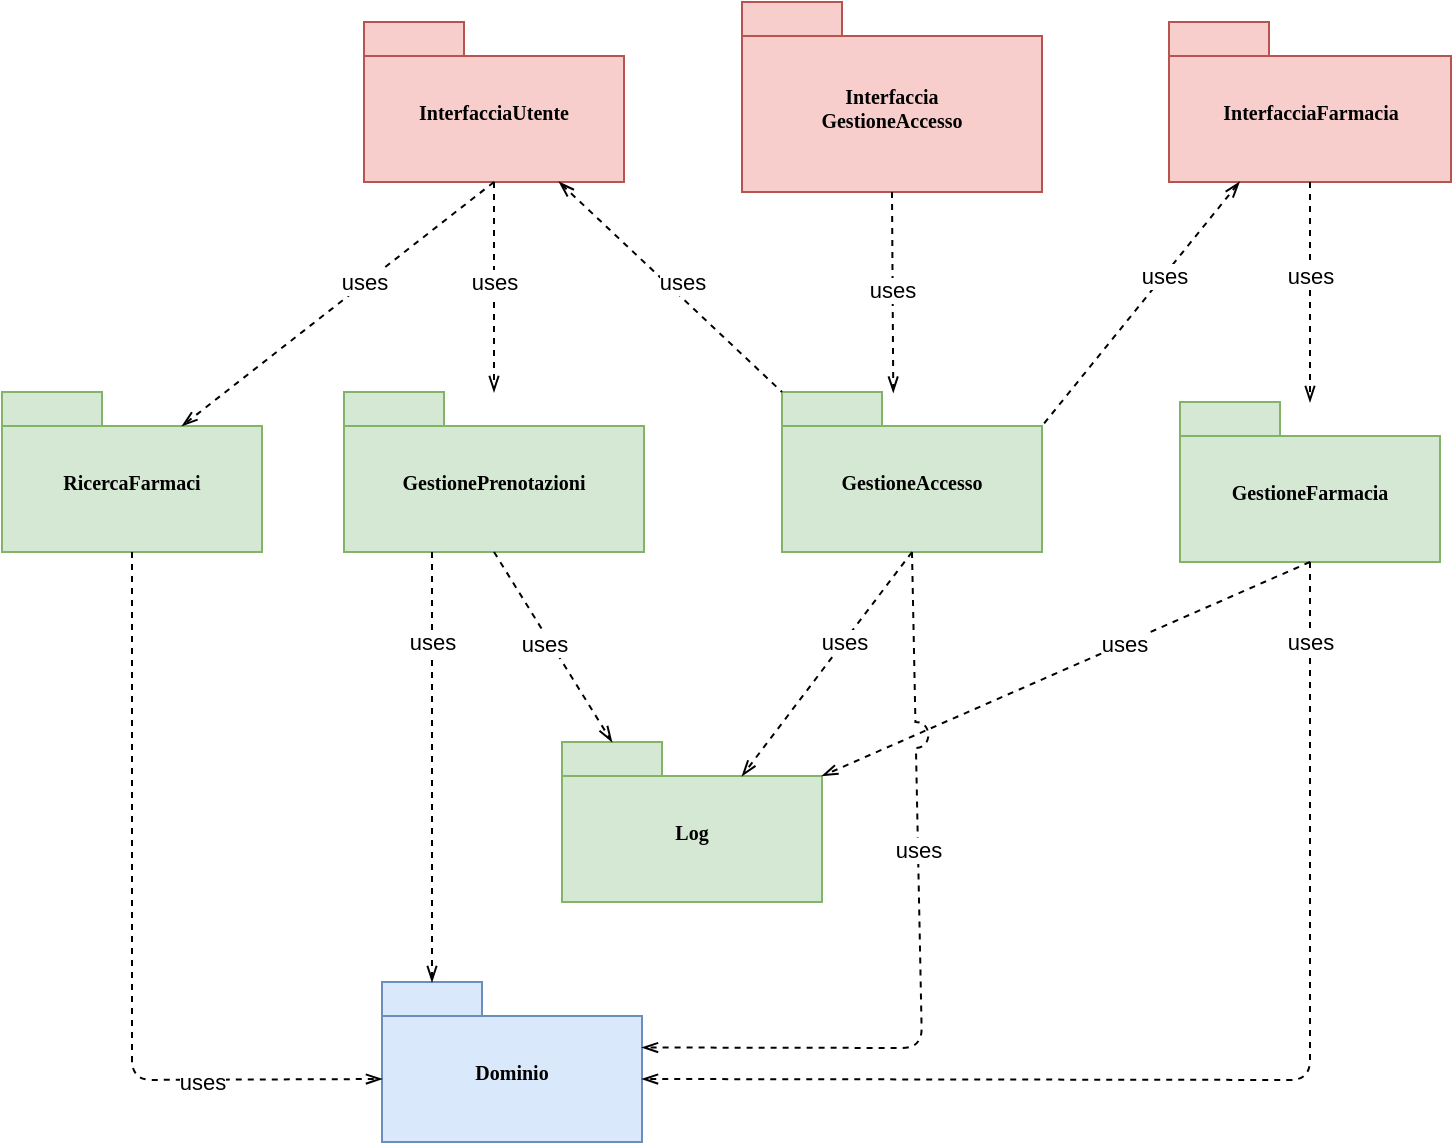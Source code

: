 <mxfile version="14.8.5" type="device" pages="4"><diagram name="Package" id="PRB5sb7qWt5Qbd8zbCuy"><mxGraphModel dx="1422" dy="789" grid="1" gridSize="10" guides="1" tooltips="1" connect="1" arrows="1" fold="1" page="1" pageScale="1" pageWidth="850" pageHeight="1100" math="0" shadow="0"><root><mxCell id="1KblQXc19CkWrwbJvyMt-0"/><mxCell id="1KblQXc19CkWrwbJvyMt-1" parent="1KblQXc19CkWrwbJvyMt-0"/><mxCell id="1KblQXc19CkWrwbJvyMt-2" value="Dominio" style="shape=folder;fontStyle=1;spacingTop=10;tabWidth=50;tabHeight=17;tabPosition=left;html=1;rounded=0;shadow=0;comic=0;labelBackgroundColor=none;strokeColor=#6c8ebf;strokeWidth=1;fillColor=#dae8fc;fontFamily=Verdana;fontSize=10;align=center;whiteSpace=wrap;" parent="1KblQXc19CkWrwbJvyMt-1" vertex="1"><mxGeometry x="340" y="730" width="130" height="80" as="geometry"/></mxCell><mxCell id="1KblQXc19CkWrwbJvyMt-3" value="GestionePrenotazioni" style="shape=folder;fontStyle=1;spacingTop=10;tabWidth=50;tabHeight=17;tabPosition=left;html=1;rounded=0;shadow=0;comic=0;labelBackgroundColor=none;strokeColor=#82b366;strokeWidth=1;fillColor=#d5e8d4;fontFamily=Verdana;fontSize=10;align=center;whiteSpace=wrap;" parent="1KblQXc19CkWrwbJvyMt-1" vertex="1"><mxGeometry x="321" y="435" width="150" height="80" as="geometry"/></mxCell><mxCell id="1KblQXc19CkWrwbJvyMt-4" value="GestioneAccesso" style="shape=folder;fontStyle=1;spacingTop=10;tabWidth=50;tabHeight=17;tabPosition=left;html=1;rounded=0;shadow=0;comic=0;labelBackgroundColor=none;strokeColor=#82b366;strokeWidth=1;fillColor=#d5e8d4;fontFamily=Verdana;fontSize=10;align=center;whiteSpace=wrap;" parent="1KblQXc19CkWrwbJvyMt-1" vertex="1"><mxGeometry x="540" y="435" width="130" height="80" as="geometry"/></mxCell><mxCell id="1KblQXc19CkWrwbJvyMt-5" value="InterfacciaFarmacia" style="shape=folder;fontStyle=1;spacingTop=10;tabWidth=50;tabHeight=17;tabPosition=left;html=1;rounded=0;shadow=0;comic=0;labelBackgroundColor=none;strokeColor=#b85450;strokeWidth=1;fillColor=#f8cecc;fontFamily=Verdana;fontSize=10;align=center;whiteSpace=wrap;" parent="1KblQXc19CkWrwbJvyMt-1" vertex="1"><mxGeometry x="733.5" y="250" width="141" height="80" as="geometry"/></mxCell><mxCell id="1KblQXc19CkWrwbJvyMt-6" value="InterfacciaUtente" style="shape=folder;fontStyle=1;spacingTop=10;tabWidth=50;tabHeight=17;tabPosition=left;html=1;rounded=0;shadow=0;comic=0;labelBackgroundColor=none;strokeColor=#b85450;strokeWidth=1;fillColor=#f8cecc;fontFamily=Verdana;fontSize=10;align=center;whiteSpace=wrap;" parent="1KblQXc19CkWrwbJvyMt-1" vertex="1"><mxGeometry x="331" y="250" width="130" height="80" as="geometry"/></mxCell><mxCell id="1KblQXc19CkWrwbJvyMt-7" value="Interfaccia&lt;br&gt;GestioneAccesso" style="shape=folder;fontStyle=1;spacingTop=10;tabWidth=50;tabHeight=17;tabPosition=left;html=1;rounded=0;shadow=0;comic=0;labelBackgroundColor=none;strokeColor=#b85450;strokeWidth=1;fillColor=#f8cecc;fontFamily=Verdana;fontSize=10;align=center;whiteSpace=wrap;" parent="1KblQXc19CkWrwbJvyMt-1" vertex="1"><mxGeometry x="520" y="240" width="150" height="95" as="geometry"/></mxCell><mxCell id="1KblQXc19CkWrwbJvyMt-8" value="Log" style="shape=folder;fontStyle=1;spacingTop=10;tabWidth=50;tabHeight=17;tabPosition=left;html=1;rounded=0;shadow=0;comic=0;labelBackgroundColor=none;strokeWidth=1;fontFamily=Verdana;fontSize=10;align=center;fillColor=#d5e8d4;strokeColor=#82b366;whiteSpace=wrap;" parent="1KblQXc19CkWrwbJvyMt-1" vertex="1"><mxGeometry x="430" y="610" width="130" height="80" as="geometry"/></mxCell><mxCell id="1KblQXc19CkWrwbJvyMt-9" value="GestioneFarmacia" style="shape=folder;fontStyle=1;spacingTop=10;tabWidth=50;tabHeight=17;tabPosition=left;html=1;rounded=0;shadow=0;comic=0;labelBackgroundColor=none;strokeWidth=1;fontFamily=Verdana;fontSize=10;align=center;fillColor=#d5e8d4;strokeColor=#82b366;whiteSpace=wrap;" parent="1KblQXc19CkWrwbJvyMt-1" vertex="1"><mxGeometry x="739" y="440" width="130" height="80" as="geometry"/></mxCell><mxCell id="1KblQXc19CkWrwbJvyMt-11" value="RicercaFarmaci" style="shape=folder;fontStyle=1;spacingTop=10;tabWidth=50;tabHeight=17;tabPosition=left;html=1;rounded=0;shadow=0;comic=0;labelBackgroundColor=none;strokeColor=#82b366;strokeWidth=1;fillColor=#d5e8d4;fontFamily=Verdana;fontSize=10;align=center;whiteSpace=wrap;" parent="1KblQXc19CkWrwbJvyMt-1" vertex="1"><mxGeometry x="150" y="435" width="130" height="80" as="geometry"/></mxCell><mxCell id="1KblQXc19CkWrwbJvyMt-12" value="" style="endArrow=openThin;html=1;exitX=0.5;exitY=1;exitDx=0;exitDy=0;exitPerimeter=0;dashed=1;endFill=0;entryX=0.428;entryY=0.004;entryDx=0;entryDy=0;entryPerimeter=0;" parent="1KblQXc19CkWrwbJvyMt-1" source="1KblQXc19CkWrwbJvyMt-7" target="1KblQXc19CkWrwbJvyMt-4" edge="1"><mxGeometry width="50" height="50" relative="1" as="geometry"><mxPoint x="839" y="525" as="sourcePoint"/><mxPoint x="889" y="475" as="targetPoint"/></mxGeometry></mxCell><mxCell id="1KblQXc19CkWrwbJvyMt-13" value="uses" style="edgeLabel;html=1;align=center;verticalAlign=middle;resizable=0;points=[];" parent="1KblQXc19CkWrwbJvyMt-12" vertex="1" connectable="0"><mxGeometry x="-0.235" relative="1" as="geometry"><mxPoint y="10" as="offset"/></mxGeometry></mxCell><mxCell id="1KblQXc19CkWrwbJvyMt-14" value="" style="endArrow=openThin;html=1;dashed=1;endFill=0;exitX=0.5;exitY=1;exitDx=0;exitDy=0;exitPerimeter=0;" parent="1KblQXc19CkWrwbJvyMt-1" source="1KblQXc19CkWrwbJvyMt-6" target="1KblQXc19CkWrwbJvyMt-3" edge="1"><mxGeometry width="50" height="50" relative="1" as="geometry"><mxPoint x="404" y="375" as="sourcePoint"/><mxPoint x="374" y="435" as="targetPoint"/></mxGeometry></mxCell><mxCell id="1KblQXc19CkWrwbJvyMt-15" value="uses" style="edgeLabel;html=1;align=center;verticalAlign=middle;resizable=0;points=[];" parent="1KblQXc19CkWrwbJvyMt-14" vertex="1" connectable="0"><mxGeometry x="-0.235" relative="1" as="geometry"><mxPoint y="10" as="offset"/></mxGeometry></mxCell><mxCell id="1KblQXc19CkWrwbJvyMt-18" value="" style="endArrow=openThin;html=1;dashed=1;endFill=0;exitX=0.5;exitY=1;exitDx=0;exitDy=0;exitPerimeter=0;entryX=0;entryY=0;entryDx=0;entryDy=48.5;entryPerimeter=0;" parent="1KblQXc19CkWrwbJvyMt-1" source="1KblQXc19CkWrwbJvyMt-11" target="1KblQXc19CkWrwbJvyMt-2" edge="1"><mxGeometry width="50" height="50" relative="1" as="geometry"><mxPoint x="486.5" y="467" as="sourcePoint"/><mxPoint x="110" y="780" as="targetPoint"/><Array as="points"><mxPoint x="215" y="779"/></Array></mxGeometry></mxCell><mxCell id="1KblQXc19CkWrwbJvyMt-19" value="uses" style="edgeLabel;html=1;align=center;verticalAlign=middle;resizable=0;points=[];" parent="1KblQXc19CkWrwbJvyMt-18" vertex="1" connectable="0"><mxGeometry x="-0.235" relative="1" as="geometry"><mxPoint x="35" y="116" as="offset"/></mxGeometry></mxCell><mxCell id="1KblQXc19CkWrwbJvyMt-20" value="" style="endArrow=openThin;html=1;dashed=1;endFill=0;exitX=0.5;exitY=1;exitDx=0;exitDy=0;exitPerimeter=0;entryX=0;entryY=0;entryDx=90;entryDy=17;entryPerimeter=0;" parent="1KblQXc19CkWrwbJvyMt-1" source="1KblQXc19CkWrwbJvyMt-6" target="1KblQXc19CkWrwbJvyMt-11" edge="1"><mxGeometry width="50" height="50" relative="1" as="geometry"><mxPoint x="450.5" y="375" as="sourcePoint"/><mxPoint x="449" y="450" as="targetPoint"/></mxGeometry></mxCell><mxCell id="1KblQXc19CkWrwbJvyMt-21" value="uses" style="edgeLabel;html=1;align=center;verticalAlign=middle;resizable=0;points=[];" parent="1KblQXc19CkWrwbJvyMt-20" vertex="1" connectable="0"><mxGeometry x="0.507" y="1" relative="1" as="geometry"><mxPoint x="52" y="-43" as="offset"/></mxGeometry></mxCell><mxCell id="1KblQXc19CkWrwbJvyMt-22" value="" style="endArrow=openThin;html=1;dashed=1;endFill=0;exitX=0.5;exitY=1;exitDx=0;exitDy=0;exitPerimeter=0;" parent="1KblQXc19CkWrwbJvyMt-1" source="1KblQXc19CkWrwbJvyMt-5" target="1KblQXc19CkWrwbJvyMt-9" edge="1"><mxGeometry width="50" height="50" relative="1" as="geometry"><mxPoint x="450.5" y="375" as="sourcePoint"/><mxPoint x="829" y="457" as="targetPoint"/></mxGeometry></mxCell><mxCell id="1KblQXc19CkWrwbJvyMt-23" value="uses" style="edgeLabel;html=1;align=center;verticalAlign=middle;resizable=0;points=[];" parent="1KblQXc19CkWrwbJvyMt-22" vertex="1" connectable="0"><mxGeometry x="-0.235" relative="1" as="geometry"><mxPoint y="5" as="offset"/></mxGeometry></mxCell><mxCell id="1KblQXc19CkWrwbJvyMt-24" value="" style="endArrow=openThin;html=1;dashed=1;endFill=0;entryX=0;entryY=0;entryDx=25;entryDy=0;entryPerimeter=0;exitX=0.5;exitY=1;exitDx=0;exitDy=0;exitPerimeter=0;" parent="1KblQXc19CkWrwbJvyMt-1" source="1KblQXc19CkWrwbJvyMt-3" target="1KblQXc19CkWrwbJvyMt-8" edge="1"><mxGeometry width="50" height="50" relative="1" as="geometry"><mxPoint x="419" y="520" as="sourcePoint"/><mxPoint x="613" y="452.5" as="targetPoint"/></mxGeometry></mxCell><mxCell id="1KblQXc19CkWrwbJvyMt-25" value="uses" style="edgeLabel;html=1;align=center;verticalAlign=middle;resizable=0;points=[];" parent="1KblQXc19CkWrwbJvyMt-24" vertex="1" connectable="0"><mxGeometry x="-0.235" relative="1" as="geometry"><mxPoint x="2" y="9" as="offset"/></mxGeometry></mxCell><mxCell id="1KblQXc19CkWrwbJvyMt-26" value="" style="endArrow=openThin;html=1;dashed=1;endFill=0;exitX=0.5;exitY=1;exitDx=0;exitDy=0;exitPerimeter=0;entryX=0;entryY=0;entryDx=90;entryDy=17;entryPerimeter=0;" parent="1KblQXc19CkWrwbJvyMt-1" source="1KblQXc19CkWrwbJvyMt-4" target="1KblQXc19CkWrwbJvyMt-8" edge="1"><mxGeometry width="50" height="50" relative="1" as="geometry"><mxPoint x="460.5" y="385" as="sourcePoint"/><mxPoint x="623" y="462.5" as="targetPoint"/></mxGeometry></mxCell><mxCell id="1KblQXc19CkWrwbJvyMt-27" value="uses" style="edgeLabel;html=1;align=center;verticalAlign=middle;resizable=0;points=[];" parent="1KblQXc19CkWrwbJvyMt-26" vertex="1" connectable="0"><mxGeometry x="-0.235" relative="1" as="geometry"><mxPoint x="-2" y="2" as="offset"/></mxGeometry></mxCell><mxCell id="1KblQXc19CkWrwbJvyMt-28" value="" style="endArrow=openThin;html=1;dashed=1;endFill=0;exitX=0.5;exitY=1;exitDx=0;exitDy=0;exitPerimeter=0;entryX=0;entryY=0;entryDx=130;entryDy=17;entryPerimeter=0;" parent="1KblQXc19CkWrwbJvyMt-1" source="1KblQXc19CkWrwbJvyMt-9" target="1KblQXc19CkWrwbJvyMt-8" edge="1"><mxGeometry width="50" height="50" relative="1" as="geometry"><mxPoint x="470.5" y="395" as="sourcePoint"/><mxPoint x="633" y="472.5" as="targetPoint"/></mxGeometry></mxCell><mxCell id="1KblQXc19CkWrwbJvyMt-29" value="uses" style="edgeLabel;html=1;align=center;verticalAlign=middle;resizable=0;points=[];" parent="1KblQXc19CkWrwbJvyMt-28" vertex="1" connectable="0"><mxGeometry x="-0.235" relative="1" as="geometry"><mxPoint as="offset"/></mxGeometry></mxCell><mxCell id="1KblQXc19CkWrwbJvyMt-30" value="" style="endArrow=openThin;html=1;dashed=1;endFill=0;exitX=0.5;exitY=1;exitDx=0;exitDy=0;exitPerimeter=0;entryX=0;entryY=0;entryDx=130;entryDy=48.5;entryPerimeter=0;" parent="1KblQXc19CkWrwbJvyMt-1" source="1KblQXc19CkWrwbJvyMt-9" target="1KblQXc19CkWrwbJvyMt-2" edge="1"><mxGeometry width="50" height="50" relative="1" as="geometry"><mxPoint x="585.5" y="620" as="sourcePoint"/><mxPoint x="748" y="697.5" as="targetPoint"/><Array as="points"><mxPoint x="804" y="779"/></Array></mxGeometry></mxCell><mxCell id="1KblQXc19CkWrwbJvyMt-31" value="uses" style="edgeLabel;html=1;align=center;verticalAlign=middle;resizable=0;points=[];" parent="1KblQXc19CkWrwbJvyMt-30" vertex="1" connectable="0"><mxGeometry x="-0.235" relative="1" as="geometry"><mxPoint y="-187" as="offset"/></mxGeometry></mxCell><mxCell id="1KblQXc19CkWrwbJvyMt-32" value="" style="endArrow=openThin;html=1;dashed=1;endFill=0;entryX=0;entryY=0;entryDx=25;entryDy=0;entryPerimeter=0;" parent="1KblQXc19CkWrwbJvyMt-1" target="1KblQXc19CkWrwbJvyMt-2" edge="1"><mxGeometry width="50" height="50" relative="1" as="geometry"><mxPoint x="365" y="515" as="sourcePoint"/><mxPoint x="653" y="492.5" as="targetPoint"/></mxGeometry></mxCell><mxCell id="1KblQXc19CkWrwbJvyMt-33" value="uses" style="edgeLabel;html=1;align=center;verticalAlign=middle;resizable=0;points=[];" parent="1KblQXc19CkWrwbJvyMt-32" vertex="1" connectable="0"><mxGeometry x="-0.235" relative="1" as="geometry"><mxPoint y="-37" as="offset"/></mxGeometry></mxCell><mxCell id="1KblQXc19CkWrwbJvyMt-34" value="" style="endArrow=openThin;html=1;dashed=1;endFill=0;exitX=0.5;exitY=1;exitDx=0;exitDy=0;exitPerimeter=0;entryX=0;entryY=0;entryDx=130;entryDy=32.75;entryPerimeter=0;jumpStyle=arc;jumpSize=13;" parent="1KblQXc19CkWrwbJvyMt-1" source="1KblQXc19CkWrwbJvyMt-4" target="1KblQXc19CkWrwbJvyMt-2" edge="1"><mxGeometry width="50" height="50" relative="1" as="geometry"><mxPoint x="294" y="520.0" as="sourcePoint"/><mxPoint x="549" y="600" as="targetPoint"/><Array as="points"><mxPoint x="610" y="763"/></Array></mxGeometry></mxCell><mxCell id="1KblQXc19CkWrwbJvyMt-35" value="uses" style="edgeLabel;html=1;align=center;verticalAlign=middle;resizable=0;points=[];" parent="1KblQXc19CkWrwbJvyMt-34" vertex="1" connectable="0"><mxGeometry x="-0.235" relative="1" as="geometry"><mxPoint as="offset"/></mxGeometry></mxCell><mxCell id="1KblQXc19CkWrwbJvyMt-36" value="" style="endArrow=none;html=1;exitX=0.25;exitY=1;exitDx=0;exitDy=0;exitPerimeter=0;dashed=1;endFill=0;entryX=0;entryY=0;entryDx=130;entryDy=17;entryPerimeter=0;jumpStyle=arc;jumpSize=13;startArrow=openThin;startFill=0;" parent="1KblQXc19CkWrwbJvyMt-1" source="1KblQXc19CkWrwbJvyMt-5" target="1KblQXc19CkWrwbJvyMt-4" edge="1"><mxGeometry width="50" height="50" relative="1" as="geometry"><mxPoint x="920" y="320.0" as="sourcePoint"/><mxPoint x="920.64" y="425.32" as="targetPoint"/></mxGeometry></mxCell><mxCell id="1KblQXc19CkWrwbJvyMt-37" value="uses" style="edgeLabel;html=1;align=center;verticalAlign=middle;resizable=0;points=[];" parent="1KblQXc19CkWrwbJvyMt-36" vertex="1" connectable="0"><mxGeometry x="-0.235" relative="1" as="geometry"><mxPoint as="offset"/></mxGeometry></mxCell><mxCell id="1KblQXc19CkWrwbJvyMt-38" value="" style="endArrow=none;html=1;exitX=0.75;exitY=1;exitDx=0;exitDy=0;exitPerimeter=0;dashed=1;endFill=0;entryX=0;entryY=0;entryDx=0;entryDy=0;entryPerimeter=0;startArrow=openThin;startFill=0;" parent="1KblQXc19CkWrwbJvyMt-1" source="1KblQXc19CkWrwbJvyMt-6" target="1KblQXc19CkWrwbJvyMt-4" edge="1"><mxGeometry width="50" height="50" relative="1" as="geometry"><mxPoint x="470" y="340.0" as="sourcePoint"/><mxPoint x="470.64" y="445.32" as="targetPoint"/></mxGeometry></mxCell><mxCell id="1KblQXc19CkWrwbJvyMt-39" value="uses" style="edgeLabel;html=1;align=center;verticalAlign=middle;resizable=0;points=[];" parent="1KblQXc19CkWrwbJvyMt-38" vertex="1" connectable="0"><mxGeometry x="-0.235" relative="1" as="geometry"><mxPoint x="19" y="10" as="offset"/></mxGeometry></mxCell></root></mxGraphModel></diagram><diagram name="Farmacia" id="YuLmD9GlmL22M0ZzseEK"><mxGraphModel dx="1422" dy="789" grid="1" gridSize="10" guides="1" tooltips="1" connect="1" arrows="1" fold="1" page="1" pageScale="1" pageWidth="850" pageHeight="1100" math="0" shadow="0"><root><mxCell id="IwGIBFAos2yeFZkKlafF-0"/><mxCell id="IwGIBFAos2yeFZkKlafF-1" parent="IwGIBFAos2yeFZkKlafF-0"/><mxCell id="IwGIBFAos2yeFZkKlafF-9" value="" style="rounded=0;whiteSpace=wrap;html=1;strokeColor=#66CC00;" parent="IwGIBFAos2yeFZkKlafF-1" vertex="1"><mxGeometry x="310" y="1050" width="670" height="250" as="geometry"/></mxCell><mxCell id="IwGIBFAos2yeFZkKlafF-10" value="GestioneFarmacia" style="rounded=0;whiteSpace=wrap;html=1;strokeColor=#00CC00;gradientColor=none;fillColor=#66CC00;" parent="IwGIBFAos2yeFZkKlafF-1" vertex="1"><mxGeometry x="310" y="1020" width="120" height="30" as="geometry"/></mxCell><mxCell id="IwGIBFAos2yeFZkKlafF-11" value="" style="rounded=0;whiteSpace=wrap;html=1;strokeColor=#66CC00;" parent="IwGIBFAos2yeFZkKlafF-1" vertex="1"><mxGeometry x="1060" y="1050" width="260" height="170" as="geometry"/></mxCell><mxCell id="IwGIBFAos2yeFZkKlafF-12" value="Log" style="rounded=0;whiteSpace=wrap;html=1;strokeColor=#00CC00;gradientColor=none;fillColor=#66CC00;" parent="IwGIBFAos2yeFZkKlafF-1" vertex="1"><mxGeometry x="1060" y="1020" width="60" height="30" as="geometry"/></mxCell><mxCell id="IwGIBFAos2yeFZkKlafF-13" value="LogController" style="swimlane;fontStyle=0;align=center;verticalAlign=top;childLayout=stackLayout;horizontal=1;startSize=26;horizontalStack=0;resizeParent=1;resizeLast=0;collapsible=1;marginBottom=0;rounded=0;shadow=0;strokeWidth=1;fontColor=#ffffff;swimlaneFillColor=#66CC00;strokeColor=#00E800;fillColor=#66CC00;" parent="IwGIBFAos2yeFZkKlafF-1" vertex="1"><mxGeometry x="1090" y="1082.5" width="200" height="105" as="geometry"><mxRectangle x="230" y="140" width="160" height="26" as="alternateBounds"/></mxGeometry></mxCell><mxCell id="IwGIBFAos2yeFZkKlafF-14" value="" style="line;html=1;strokeWidth=1;align=left;verticalAlign=middle;spacingTop=-1;spacingLeft=3;spacingRight=3;rotatable=0;labelPosition=right;points=[];portConstraint=eastwest;strokeColor=#FFFFFF;" parent="IwGIBFAos2yeFZkKlafF-13" vertex="1"><mxGeometry y="26" width="200" height="8" as="geometry"/></mxCell><mxCell id="IwGIBFAos2yeFZkKlafF-15" value="" style="line;html=1;strokeWidth=1;align=left;verticalAlign=middle;spacingTop=-1;spacingLeft=3;spacingRight=3;rotatable=0;labelPosition=right;points=[];portConstraint=eastwest;dashed=1;dashPattern=1 1;" parent="IwGIBFAos2yeFZkKlafF-13" vertex="1"><mxGeometry y="34" width="200" height="8" as="geometry"/></mxCell><mxCell id="IwGIBFAos2yeFZkKlafF-16" value="+scriviLog( String )" style="text;align=left;verticalAlign=top;spacingLeft=4;spacingRight=4;overflow=hidden;rotatable=0;points=[[0,0.5],[1,0.5]];portConstraint=eastwest;" parent="IwGIBFAos2yeFZkKlafF-13" vertex="1"><mxGeometry y="42" width="200" height="26" as="geometry"/></mxCell><mxCell id="IwGIBFAos2yeFZkKlafF-17" value="" style="endArrow=none;dashed=1;html=1;strokeWidth=1;startArrow=openThin;startFill=0;exitX=0;exitY=0.5;exitDx=0;exitDy=0;entryX=1;entryY=0.5;entryDx=0;entryDy=0;" parent="IwGIBFAos2yeFZkKlafF-1" source="IwGIBFAos2yeFZkKlafF-16" target="IwGIBFAos2yeFZkKlafF-26" edge="1"><mxGeometry width="50" height="50" relative="1" as="geometry"><mxPoint x="815" y="1274" as="sourcePoint"/><mxPoint x="735.0" y="1236" as="targetPoint"/></mxGeometry></mxCell><mxCell id="IwGIBFAos2yeFZkKlafF-18" value="uses" style="edgeLabel;html=1;align=center;verticalAlign=middle;resizable=0;points=[];" parent="IwGIBFAos2yeFZkKlafF-17" vertex="1" connectable="0"><mxGeometry x="-0.112" y="1" relative="1" as="geometry"><mxPoint y="-7" as="offset"/></mxGeometry></mxCell><mxCell id="IwGIBFAos2yeFZkKlafF-19" value="FarmaciController" style="swimlane;fontStyle=0;align=center;verticalAlign=top;childLayout=stackLayout;horizontal=1;startSize=26;horizontalStack=0;resizeParent=1;resizeLast=0;collapsible=1;marginBottom=0;rounded=0;shadow=0;strokeWidth=1;fontColor=#ffffff;swimlaneFillColor=#66CC00;strokeColor=#00E800;fillColor=#66CC00;" parent="IwGIBFAos2yeFZkKlafF-1" vertex="1"><mxGeometry x="555" y="1080" width="180" height="100" as="geometry"><mxRectangle x="230" y="140" width="160" height="26" as="alternateBounds"/></mxGeometry></mxCell><mxCell id="IwGIBFAos2yeFZkKlafF-20" value="" style="line;html=1;strokeWidth=1;align=left;verticalAlign=middle;spacingTop=-1;spacingLeft=3;spacingRight=3;rotatable=0;labelPosition=right;points=[];portConstraint=eastwest;strokeColor=#FFFFFF;" parent="IwGIBFAos2yeFZkKlafF-19" vertex="1"><mxGeometry y="26" width="180" height="8" as="geometry"/></mxCell><mxCell id="IwGIBFAos2yeFZkKlafF-21" value="" style="line;html=1;strokeWidth=1;align=left;verticalAlign=middle;spacingTop=-1;spacingLeft=3;spacingRight=3;rotatable=0;labelPosition=right;points=[];portConstraint=eastwest;dashed=1;dashPattern=1 1;" parent="IwGIBFAos2yeFZkKlafF-19" vertex="1"><mxGeometry y="34" width="180" height="8" as="geometry"/></mxCell><mxCell id="IwGIBFAos2yeFZkKlafF-22" value="+getElencoFarmaci( String )" style="text;align=left;verticalAlign=top;spacingLeft=4;spacingRight=4;overflow=hidden;rotatable=0;points=[[0,0.5],[1,0.5]];portConstraint=eastwest;" parent="IwGIBFAos2yeFZkKlafF-19" vertex="1"><mxGeometry y="42" width="180" height="28" as="geometry"/></mxCell><mxCell id="IwGIBFAos2yeFZkKlafF-23" value="UtentiController" style="swimlane;fontStyle=0;align=center;verticalAlign=top;childLayout=stackLayout;horizontal=1;startSize=26;horizontalStack=0;resizeParent=1;resizeLast=0;collapsible=1;marginBottom=0;rounded=0;shadow=0;strokeWidth=1;fontColor=#ffffff;swimlaneFillColor=#66CC00;strokeColor=#00E800;fillColor=#66CC00;" parent="IwGIBFAos2yeFZkKlafF-1" vertex="1"><mxGeometry x="760" y="1080" width="180" height="180" as="geometry"><mxRectangle x="230" y="140" width="160" height="26" as="alternateBounds"/></mxGeometry></mxCell><mxCell id="IwGIBFAos2yeFZkKlafF-24" value="" style="line;html=1;strokeWidth=1;align=left;verticalAlign=middle;spacingTop=-1;spacingLeft=3;spacingRight=3;rotatable=0;labelPosition=right;points=[];portConstraint=eastwest;strokeColor=#FFFFFF;" parent="IwGIBFAos2yeFZkKlafF-23" vertex="1"><mxGeometry y="26" width="180" height="8" as="geometry"/></mxCell><mxCell id="IwGIBFAos2yeFZkKlafF-25" value="" style="line;html=1;strokeWidth=1;align=left;verticalAlign=middle;spacingTop=-1;spacingLeft=3;spacingRight=3;rotatable=0;labelPosition=right;points=[];portConstraint=eastwest;dashed=1;dashPattern=1 1;" parent="IwGIBFAos2yeFZkKlafF-23" vertex="1"><mxGeometry y="34" width="180" height="8" as="geometry"/></mxCell><mxCell id="IwGIBFAos2yeFZkKlafF-26" value="+getElencoUtenti( )" style="text;align=left;verticalAlign=top;spacingLeft=4;spacingRight=4;overflow=hidden;rotatable=0;points=[[0,0.5],[1,0.5]];portConstraint=eastwest;" parent="IwGIBFAos2yeFZkKlafF-23" vertex="1"><mxGeometry y="42" width="180" height="28" as="geometry"/></mxCell><mxCell id="IwGIBFAos2yeFZkKlafF-27" value="+ricercaUtente( String )" style="text;align=left;verticalAlign=top;spacingLeft=4;spacingRight=4;overflow=hidden;rotatable=0;points=[[0,0.5],[1,0.5]];portConstraint=eastwest;" parent="IwGIBFAos2yeFZkKlafF-23" vertex="1"><mxGeometry y="70" width="180" height="28" as="geometry"/></mxCell><mxCell id="IwGIBFAos2yeFZkKlafF-28" value="+confermaUtente( String )" style="text;align=left;verticalAlign=top;spacingLeft=4;spacingRight=4;overflow=hidden;rotatable=0;points=[[0,0.5],[1,0.5]];portConstraint=eastwest;" parent="IwGIBFAos2yeFZkKlafF-23" vertex="1"><mxGeometry y="98" width="180" height="28" as="geometry"/></mxCell><mxCell id="IwGIBFAos2yeFZkKlafF-29" value="+bloccaUtente( String )" style="text;align=left;verticalAlign=top;spacingLeft=4;spacingRight=4;overflow=hidden;rotatable=0;points=[[0,0.5],[1,0.5]];portConstraint=eastwest;" parent="IwGIBFAos2yeFZkKlafF-23" vertex="1"><mxGeometry y="126" width="180" height="28" as="geometry"/></mxCell><mxCell id="IwGIBFAos2yeFZkKlafF-30" value="PrenotazioniController" style="swimlane;fontStyle=0;align=center;verticalAlign=top;childLayout=stackLayout;horizontal=1;startSize=26;horizontalStack=0;resizeParent=1;resizeLast=0;collapsible=1;marginBottom=0;rounded=0;shadow=0;strokeWidth=1;fontColor=#ffffff;swimlaneFillColor=#66CC00;strokeColor=#00E800;fillColor=#66CC00;" parent="IwGIBFAos2yeFZkKlafF-1" vertex="1"><mxGeometry x="340" y="1080" width="192.5" height="120" as="geometry"><mxRectangle x="230" y="140" width="160" height="26" as="alternateBounds"/></mxGeometry></mxCell><mxCell id="IwGIBFAos2yeFZkKlafF-31" value="" style="line;html=1;strokeWidth=1;align=left;verticalAlign=middle;spacingTop=-1;spacingLeft=3;spacingRight=3;rotatable=0;labelPosition=right;points=[];portConstraint=eastwest;strokeColor=#FFFFFF;" parent="IwGIBFAos2yeFZkKlafF-30" vertex="1"><mxGeometry y="26" width="192.5" height="8" as="geometry"/></mxCell><mxCell id="IwGIBFAos2yeFZkKlafF-32" value="" style="line;html=1;strokeWidth=1;align=left;verticalAlign=middle;spacingTop=-1;spacingLeft=3;spacingRight=3;rotatable=0;labelPosition=right;points=[];portConstraint=eastwest;dashed=1;dashPattern=1 1;" parent="IwGIBFAos2yeFZkKlafF-30" vertex="1"><mxGeometry y="34" width="192.5" height="8" as="geometry"/></mxCell><mxCell id="IwGIBFAos2yeFZkKlafF-33" value="+getElencoPrenotazioni( Date )" style="text;align=left;verticalAlign=top;spacingLeft=4;spacingRight=4;overflow=hidden;rotatable=0;points=[[0,0.5],[1,0.5]];portConstraint=eastwest;" parent="IwGIBFAos2yeFZkKlafF-30" vertex="1"><mxGeometry y="42" width="192.5" height="28" as="geometry"/></mxCell><mxCell id="fp0UbRsiyj6UaytI2cow-0" value="+confermaPrenotazione( String )" style="text;align=left;verticalAlign=top;spacingLeft=4;spacingRight=4;overflow=hidden;rotatable=0;points=[[0,0.5],[1,0.5]];portConstraint=eastwest;" parent="IwGIBFAos2yeFZkKlafF-30" vertex="1"><mxGeometry y="70" width="192.5" height="28" as="geometry"/></mxCell><mxCell id="IwGIBFAos2yeFZkKlafF-34" value="" style="rounded=0;whiteSpace=wrap;html=1;strokeColor=#FF8000;" parent="IwGIBFAos2yeFZkKlafF-1" vertex="1"><mxGeometry x="310" y="670" width="690" height="230" as="geometry"/></mxCell><mxCell id="IwGIBFAos2yeFZkKlafF-35" value="InterfacciaFarmacia" style="rounded=0;whiteSpace=wrap;html=1;gradientColor=none;strokeColor=#FF8000;fillColor=#FF9933;" parent="IwGIBFAos2yeFZkKlafF-1" vertex="1"><mxGeometry x="310" y="640" width="130" height="30" as="geometry"/></mxCell><mxCell id="IwGIBFAos2yeFZkKlafF-36" value="HomeGestione" style="swimlane;fontStyle=0;align=center;verticalAlign=top;childLayout=stackLayout;horizontal=1;startSize=26;horizontalStack=0;resizeParent=1;resizeLast=0;collapsible=1;marginBottom=0;rounded=0;shadow=0;strokeWidth=1;fontColor=#ffffff;swimlaneFillColor=#FF8000;strokeColor=#FF8000;fillColor=#FF8000;" parent="IwGIBFAos2yeFZkKlafF-1" vertex="1"><mxGeometry x="575" y="755" width="160" height="60" as="geometry"><mxRectangle x="230" y="140" width="160" height="26" as="alternateBounds"/></mxGeometry></mxCell><mxCell id="IwGIBFAos2yeFZkKlafF-37" value="" style="line;html=1;strokeWidth=1;align=left;verticalAlign=middle;spacingTop=-1;spacingLeft=3;spacingRight=3;rotatable=0;labelPosition=right;points=[];portConstraint=eastwest;strokeColor=#FFFFFF;" parent="IwGIBFAos2yeFZkKlafF-36" vertex="1"><mxGeometry y="26" width="160" height="8" as="geometry"/></mxCell><mxCell id="IwGIBFAos2yeFZkKlafF-38" value="" style="line;html=1;strokeWidth=1;align=left;verticalAlign=middle;spacingTop=-1;spacingLeft=3;spacingRight=3;rotatable=0;labelPosition=right;points=[];portConstraint=eastwest;dashed=1;dashPattern=1 1;" parent="IwGIBFAos2yeFZkKlafF-36" vertex="1"><mxGeometry y="34" width="160" height="8" as="geometry"/></mxCell><mxCell id="IwGIBFAos2yeFZkKlafF-39" value="ViewResocontoUtenti" style="swimlane;fontStyle=0;align=center;verticalAlign=top;childLayout=stackLayout;horizontal=1;startSize=26;horizontalStack=0;resizeParent=1;resizeLast=0;collapsible=1;marginBottom=0;rounded=0;shadow=0;strokeWidth=1;fontColor=#ffffff;swimlaneFillColor=#FF8000;strokeColor=#FF8000;fillColor=#FF8000;" parent="IwGIBFAos2yeFZkKlafF-1" vertex="1"><mxGeometry x="790" y="805" width="160" height="60" as="geometry"><mxRectangle x="230" y="140" width="160" height="26" as="alternateBounds"/></mxGeometry></mxCell><mxCell id="IwGIBFAos2yeFZkKlafF-40" value="" style="line;html=1;strokeWidth=1;align=left;verticalAlign=middle;spacingTop=-1;spacingLeft=3;spacingRight=3;rotatable=0;labelPosition=right;points=[];portConstraint=eastwest;strokeColor=#FFFFFF;" parent="IwGIBFAos2yeFZkKlafF-39" vertex="1"><mxGeometry y="26" width="160" height="8" as="geometry"/></mxCell><mxCell id="IwGIBFAos2yeFZkKlafF-41" value="" style="line;html=1;strokeWidth=1;align=left;verticalAlign=middle;spacingTop=-1;spacingLeft=3;spacingRight=3;rotatable=0;labelPosition=right;points=[];portConstraint=eastwest;dashed=1;dashPattern=1 1;" parent="IwGIBFAos2yeFZkKlafF-39" vertex="1"><mxGeometry y="34" width="160" height="8" as="geometry"/></mxCell><mxCell id="IwGIBFAos2yeFZkKlafF-42" value="ViewPrenotazioni" style="swimlane;fontStyle=0;align=center;verticalAlign=top;childLayout=stackLayout;horizontal=1;startSize=26;horizontalStack=0;resizeParent=1;resizeLast=0;collapsible=1;marginBottom=0;rounded=0;shadow=0;strokeWidth=1;fontColor=#ffffff;swimlaneFillColor=#FF8000;strokeColor=#FF8000;fillColor=#FF8000;" parent="IwGIBFAos2yeFZkKlafF-1" vertex="1"><mxGeometry x="347.5" y="700" width="160" height="60" as="geometry"><mxRectangle x="230" y="140" width="160" height="26" as="alternateBounds"/></mxGeometry></mxCell><mxCell id="IwGIBFAos2yeFZkKlafF-43" value="" style="line;html=1;strokeWidth=1;align=left;verticalAlign=middle;spacingTop=-1;spacingLeft=3;spacingRight=3;rotatable=0;labelPosition=right;points=[];portConstraint=eastwest;strokeColor=#FFFFFF;" parent="IwGIBFAos2yeFZkKlafF-42" vertex="1"><mxGeometry y="26" width="160" height="8" as="geometry"/></mxCell><mxCell id="IwGIBFAos2yeFZkKlafF-44" value="" style="line;html=1;strokeWidth=1;align=left;verticalAlign=middle;spacingTop=-1;spacingLeft=3;spacingRight=3;rotatable=0;labelPosition=right;points=[];portConstraint=eastwest;dashed=1;dashPattern=1 1;" parent="IwGIBFAos2yeFZkKlafF-42" vertex="1"><mxGeometry y="34" width="160" height="8" as="geometry"/></mxCell><mxCell id="IwGIBFAos2yeFZkKlafF-45" value="ViewVerificaIdentità" style="swimlane;fontStyle=0;align=center;verticalAlign=top;childLayout=stackLayout;horizontal=1;startSize=26;horizontalStack=0;resizeParent=1;resizeLast=0;collapsible=1;marginBottom=0;rounded=0;shadow=0;strokeWidth=1;fontColor=#ffffff;swimlaneFillColor=#FF8000;strokeColor=#FF8000;fillColor=#FF8000;" parent="IwGIBFAos2yeFZkKlafF-1" vertex="1"><mxGeometry x="790" y="700" width="160" height="60" as="geometry"><mxRectangle x="230" y="140" width="160" height="26" as="alternateBounds"/></mxGeometry></mxCell><mxCell id="IwGIBFAos2yeFZkKlafF-46" value="" style="line;html=1;strokeWidth=1;align=left;verticalAlign=middle;spacingTop=-1;spacingLeft=3;spacingRight=3;rotatable=0;labelPosition=right;points=[];portConstraint=eastwest;strokeColor=#FFFFFF;" parent="IwGIBFAos2yeFZkKlafF-45" vertex="1"><mxGeometry y="26" width="160" height="8" as="geometry"/></mxCell><mxCell id="IwGIBFAos2yeFZkKlafF-47" value="" style="line;html=1;strokeWidth=1;align=left;verticalAlign=middle;spacingTop=-1;spacingLeft=3;spacingRight=3;rotatable=0;labelPosition=right;points=[];portConstraint=eastwest;dashed=1;dashPattern=1 1;" parent="IwGIBFAos2yeFZkKlafF-45" vertex="1"><mxGeometry y="34" width="160" height="8" as="geometry"/></mxCell><mxCell id="IwGIBFAos2yeFZkKlafF-48" value="ViewFarmaci" style="swimlane;fontStyle=0;align=center;verticalAlign=top;childLayout=stackLayout;horizontal=1;startSize=26;horizontalStack=0;resizeParent=1;resizeLast=0;collapsible=1;marginBottom=0;rounded=0;shadow=0;strokeWidth=1;fontColor=#ffffff;swimlaneFillColor=#FF8000;strokeColor=#FF8000;fillColor=#FF8000;" parent="IwGIBFAos2yeFZkKlafF-1" vertex="1"><mxGeometry x="347.5" y="805" width="160" height="60" as="geometry"><mxRectangle x="230" y="140" width="160" height="26" as="alternateBounds"/></mxGeometry></mxCell><mxCell id="IwGIBFAos2yeFZkKlafF-49" value="" style="line;html=1;strokeWidth=1;align=left;verticalAlign=middle;spacingTop=-1;spacingLeft=3;spacingRight=3;rotatable=0;labelPosition=right;points=[];portConstraint=eastwest;strokeColor=#FFFFFF;" parent="IwGIBFAos2yeFZkKlafF-48" vertex="1"><mxGeometry y="26" width="160" height="8" as="geometry"/></mxCell><mxCell id="IwGIBFAos2yeFZkKlafF-50" value="" style="line;html=1;strokeWidth=1;align=left;verticalAlign=middle;spacingTop=-1;spacingLeft=3;spacingRight=3;rotatable=0;labelPosition=right;points=[];portConstraint=eastwest;dashed=1;dashPattern=1 1;" parent="IwGIBFAos2yeFZkKlafF-48" vertex="1"><mxGeometry y="34" width="160" height="8" as="geometry"/></mxCell><mxCell id="IwGIBFAos2yeFZkKlafF-51" value="" style="endArrow=classic;html=1;exitX=0;exitY=0.5;exitDx=0;exitDy=0;entryX=1;entryY=0.5;entryDx=0;entryDy=0;" parent="IwGIBFAos2yeFZkKlafF-1" source="IwGIBFAos2yeFZkKlafF-36" target="IwGIBFAos2yeFZkKlafF-42" edge="1"><mxGeometry width="50" height="50" relative="1" as="geometry"><mxPoint x="810" y="860" as="sourcePoint"/><mxPoint x="860" y="810" as="targetPoint"/><Array as="points"><mxPoint x="550" y="785"/><mxPoint x="550" y="730"/></Array></mxGeometry></mxCell><mxCell id="IwGIBFAos2yeFZkKlafF-52" value="" style="endArrow=classic;html=1;exitX=0;exitY=0.5;exitDx=0;exitDy=0;entryX=1;entryY=0.5;entryDx=0;entryDy=0;" parent="IwGIBFAos2yeFZkKlafF-1" source="IwGIBFAos2yeFZkKlafF-36" target="IwGIBFAos2yeFZkKlafF-48" edge="1"><mxGeometry width="50" height="50" relative="1" as="geometry"><mxPoint x="585" y="795" as="sourcePoint"/><mxPoint x="517.5" y="740" as="targetPoint"/><Array as="points"><mxPoint x="550" y="785"/><mxPoint x="550" y="835"/></Array></mxGeometry></mxCell><mxCell id="IwGIBFAos2yeFZkKlafF-53" value="" style="endArrow=classic;html=1;exitX=1;exitY=0.5;exitDx=0;exitDy=0;entryX=0;entryY=0.5;entryDx=0;entryDy=0;" parent="IwGIBFAos2yeFZkKlafF-1" source="IwGIBFAos2yeFZkKlafF-36" target="IwGIBFAos2yeFZkKlafF-45" edge="1"><mxGeometry width="50" height="50" relative="1" as="geometry"><mxPoint x="585" y="795" as="sourcePoint"/><mxPoint x="517.5" y="740" as="targetPoint"/><Array as="points"><mxPoint x="750" y="785"/><mxPoint x="750" y="730"/></Array></mxGeometry></mxCell><mxCell id="IwGIBFAos2yeFZkKlafF-54" value="" style="endArrow=classic;html=1;exitX=1;exitY=0.5;exitDx=0;exitDy=0;entryX=0;entryY=0.5;entryDx=0;entryDy=0;" parent="IwGIBFAos2yeFZkKlafF-1" source="IwGIBFAos2yeFZkKlafF-36" target="IwGIBFAos2yeFZkKlafF-39" edge="1"><mxGeometry width="50" height="50" relative="1" as="geometry"><mxPoint x="745" y="795" as="sourcePoint"/><mxPoint x="800" y="740" as="targetPoint"/><Array as="points"><mxPoint x="750" y="785"/><mxPoint x="750" y="835"/></Array></mxGeometry></mxCell><mxCell id="IwGIBFAos2yeFZkKlafF-55" value="" style="endArrow=openThin;html=1;entryX=0.5;entryY=0;entryDx=0;entryDy=0;exitX=0.5;exitY=1;exitDx=0;exitDy=0;dashed=1;endFill=0;" parent="IwGIBFAos2yeFZkKlafF-1" source="IwGIBFAos2yeFZkKlafF-48" target="IwGIBFAos2yeFZkKlafF-19" edge="1"><mxGeometry width="50" height="50" relative="1" as="geometry"><mxPoint x="500" y="980" as="sourcePoint"/><mxPoint x="550" y="930" as="targetPoint"/><Array as="points"><mxPoint x="428" y="940"/><mxPoint x="645" y="940"/></Array></mxGeometry></mxCell><mxCell id="IwGIBFAos2yeFZkKlafF-56" value="uses" style="edgeLabel;html=1;align=center;verticalAlign=middle;resizable=0;points=[];" parent="IwGIBFAos2yeFZkKlafF-55" vertex="1" connectable="0"><mxGeometry x="0.246" y="-2" relative="1" as="geometry"><mxPoint x="-89" as="offset"/></mxGeometry></mxCell><mxCell id="IwGIBFAos2yeFZkKlafF-57" value="" style="endArrow=openThin;html=1;dashed=1;exitX=0;exitY=0.5;exitDx=0;exitDy=0;endFill=0;" parent="IwGIBFAos2yeFZkKlafF-1" source="IwGIBFAos2yeFZkKlafF-42" edge="1"><mxGeometry width="50" height="50" relative="1" as="geometry"><mxPoint x="500" y="900" as="sourcePoint"/><mxPoint x="340" y="1136" as="targetPoint"/><Array as="points"><mxPoint x="280" y="730"/><mxPoint x="280" y="1136"/></Array></mxGeometry></mxCell><mxCell id="IwGIBFAos2yeFZkKlafF-58" value="uses" style="edgeLabel;html=1;align=center;verticalAlign=middle;resizable=0;points=[];" parent="IwGIBFAos2yeFZkKlafF-57" vertex="1" connectable="0"><mxGeometry x="0.175" relative="1" as="geometry"><mxPoint as="offset"/></mxGeometry></mxCell><mxCell id="IwGIBFAos2yeFZkKlafF-59" value="" style="endArrow=openThin;html=1;dashed=1;exitX=0.5;exitY=1;exitDx=0;exitDy=0;entryX=0.611;entryY=0;entryDx=0;entryDy=0;entryPerimeter=0;endFill=0;" parent="IwGIBFAos2yeFZkKlafF-1" source="IwGIBFAos2yeFZkKlafF-39" target="IwGIBFAos2yeFZkKlafF-23" edge="1"><mxGeometry width="50" height="50" relative="1" as="geometry"><mxPoint x="910" y="990" as="sourcePoint"/><mxPoint x="960" y="940" as="targetPoint"/></mxGeometry></mxCell><mxCell id="IwGIBFAos2yeFZkKlafF-60" value="uses" style="edgeLabel;html=1;align=center;verticalAlign=middle;resizable=0;points=[];" parent="IwGIBFAos2yeFZkKlafF-59" vertex="1" connectable="0"><mxGeometry x="-0.132" y="2" relative="1" as="geometry"><mxPoint as="offset"/></mxGeometry></mxCell><mxCell id="IwGIBFAos2yeFZkKlafF-61" value="" style="endArrow=openThin;html=1;dashed=1;entryX=0.75;entryY=0;entryDx=0;entryDy=0;exitX=1;exitY=0.5;exitDx=0;exitDy=0;endFill=0;" parent="IwGIBFAos2yeFZkKlafF-1" source="IwGIBFAos2yeFZkKlafF-45" target="IwGIBFAos2yeFZkKlafF-23" edge="1"><mxGeometry width="50" height="50" relative="1" as="geometry"><mxPoint x="1020" y="740" as="sourcePoint"/><mxPoint x="879.98" y="1090" as="targetPoint"/><Array as="points"><mxPoint x="1040" y="730"/><mxPoint x="1040" y="980"/><mxPoint x="895" y="980"/></Array></mxGeometry></mxCell><mxCell id="IwGIBFAos2yeFZkKlafF-62" value="uses" style="edgeLabel;html=1;align=center;verticalAlign=middle;resizable=0;points=[];" parent="IwGIBFAos2yeFZkKlafF-61" vertex="1" connectable="0"><mxGeometry x="-0.132" y="2" relative="1" as="geometry"><mxPoint as="offset"/></mxGeometry></mxCell><mxCell id="8k4C4EL8XA8m4vLGua0Y-2" value="" style="endArrow=openThin;html=1;dashed=1;exitX=0.5;exitY=1;exitDx=0;exitDy=0;endFill=0;entryX=0.5;entryY=1;entryDx=0;entryDy=0;" parent="IwGIBFAos2yeFZkKlafF-1" source="IwGIBFAos2yeFZkKlafF-30" target="IwGIBFAos2yeFZkKlafF-13" edge="1"><mxGeometry width="50" height="50" relative="1" as="geometry"><mxPoint x="357.5" y="740" as="sourcePoint"/><mxPoint x="350" y="1146" as="targetPoint"/><Array as="points"><mxPoint x="436" y="1370"/><mxPoint x="1190" y="1370"/></Array></mxGeometry></mxCell><mxCell id="8k4C4EL8XA8m4vLGua0Y-3" value="uses" style="edgeLabel;html=1;align=center;verticalAlign=middle;resizable=0;points=[];" parent="8k4C4EL8XA8m4vLGua0Y-2" vertex="1" connectable="0"><mxGeometry x="0.175" relative="1" as="geometry"><mxPoint as="offset"/></mxGeometry></mxCell></root></mxGraphModel></diagram><diagram name="Utente" id="VxadGxqn8RGsfYZGmUIB"><mxGraphModel dx="1422" dy="789" grid="1" gridSize="10" guides="1" tooltips="1" connect="1" arrows="1" fold="1" page="1" pageScale="1" pageWidth="850" pageHeight="1100" math="0" shadow="0"><root><mxCell id="0"/><mxCell id="1" parent="0"/><mxCell id="8bFup8Qa3UOyBSsMJh1H-1" value="" style="rounded=0;whiteSpace=wrap;html=1;strokeColor=#66CC00;" parent="1" vertex="1"><mxGeometry x="580" y="450" width="240" height="150" as="geometry"/></mxCell><mxCell id="8bFup8Qa3UOyBSsMJh1H-2" value="GestionePrenotazioni" style="rounded=0;whiteSpace=wrap;html=1;strokeColor=#00CC00;gradientColor=none;fillColor=#66CC00;" parent="1" vertex="1"><mxGeometry x="580" y="420" width="120" height="30" as="geometry"/></mxCell><mxCell id="8bFup8Qa3UOyBSsMJh1H-3" value="" style="rounded=0;whiteSpace=wrap;html=1;strokeColor=#FF8000;" parent="1" vertex="1"><mxGeometry x="120" y="200" width="400" height="220" as="geometry"/></mxCell><mxCell id="8bFup8Qa3UOyBSsMJh1H-4" value="InterfacciaUtente" style="rounded=0;whiteSpace=wrap;html=1;gradientColor=none;strokeColor=#FF8000;fillColor=#FF9933;" parent="1" vertex="1"><mxGeometry x="120" y="170" width="130" height="30" as="geometry"/></mxCell><mxCell id="8bFup8Qa3UOyBSsMJh1H-5" value="HomeServizio" style="swimlane;fontStyle=0;align=center;verticalAlign=top;childLayout=stackLayout;horizontal=1;startSize=26;horizontalStack=0;resizeParent=1;resizeLast=0;collapsible=1;marginBottom=0;rounded=0;shadow=0;strokeWidth=1;fontColor=#ffffff;swimlaneFillColor=#FF8000;strokeColor=#FF8000;fillColor=#FF8000;" parent="1" vertex="1"><mxGeometry x="235" y="220" width="160" height="60" as="geometry"><mxRectangle x="230" y="140" width="160" height="26" as="alternateBounds"/></mxGeometry></mxCell><mxCell id="8bFup8Qa3UOyBSsMJh1H-6" value="" style="line;html=1;strokeWidth=1;align=left;verticalAlign=middle;spacingTop=-1;spacingLeft=3;spacingRight=3;rotatable=0;labelPosition=right;points=[];portConstraint=eastwest;strokeColor=#FFFFFF;" parent="8bFup8Qa3UOyBSsMJh1H-5" vertex="1"><mxGeometry y="26" width="160" height="8" as="geometry"/></mxCell><mxCell id="8bFup8Qa3UOyBSsMJh1H-7" value="" style="line;html=1;strokeWidth=1;align=left;verticalAlign=middle;spacingTop=-1;spacingLeft=3;spacingRight=3;rotatable=0;labelPosition=right;points=[];portConstraint=eastwest;dashed=1;dashPattern=1 1;" parent="8bFup8Qa3UOyBSsMJh1H-5" vertex="1"><mxGeometry y="34" width="160" height="8" as="geometry"/></mxCell><mxCell id="8bFup8Qa3UOyBSsMJh1H-8" value="GestionePrenotazioniController" style="swimlane;fontStyle=0;align=center;verticalAlign=top;childLayout=stackLayout;horizontal=1;startSize=26;horizontalStack=0;resizeParent=1;resizeLast=0;collapsible=1;marginBottom=0;rounded=0;shadow=0;strokeWidth=1;fontColor=#ffffff;swimlaneFillColor=#66CC00;strokeColor=#00E800;fillColor=#66CC00;" parent="1" vertex="1"><mxGeometry x="610" y="470" width="180" height="100" as="geometry"><mxRectangle x="230" y="140" width="160" height="26" as="alternateBounds"/></mxGeometry></mxCell><mxCell id="8bFup8Qa3UOyBSsMJh1H-9" value="" style="line;html=1;strokeWidth=1;align=left;verticalAlign=middle;spacingTop=-1;spacingLeft=3;spacingRight=3;rotatable=0;labelPosition=right;points=[];portConstraint=eastwest;strokeColor=#FFFFFF;" parent="8bFup8Qa3UOyBSsMJh1H-8" vertex="1"><mxGeometry y="26" width="180" height="8" as="geometry"/></mxCell><mxCell id="8bFup8Qa3UOyBSsMJh1H-10" value="" style="line;html=1;strokeWidth=1;align=left;verticalAlign=middle;spacingTop=-1;spacingLeft=3;spacingRight=3;rotatable=0;labelPosition=right;points=[];portConstraint=eastwest;dashed=1;dashPattern=1 1;" parent="8bFup8Qa3UOyBSsMJh1H-8" vertex="1"><mxGeometry y="34" width="180" height="8" as="geometry"/></mxCell><mxCell id="8bFup8Qa3UOyBSsMJh1H-11" value="+getListaPrenotazioni()" style="text;align=left;verticalAlign=top;spacingLeft=4;spacingRight=4;overflow=hidden;rotatable=0;points=[[0,0.5],[1,0.5]];portConstraint=eastwest;" parent="8bFup8Qa3UOyBSsMJh1H-8" vertex="1"><mxGeometry y="42" width="180" height="28" as="geometry"/></mxCell><mxCell id="8bFup8Qa3UOyBSsMJh1H-12" value="+creaPrenotazione()" style="text;align=left;verticalAlign=top;spacingLeft=4;spacingRight=4;overflow=hidden;rotatable=0;points=[[0,0.5],[1,0.5]];portConstraint=eastwest;" parent="8bFup8Qa3UOyBSsMJh1H-8" vertex="1"><mxGeometry y="70" width="180" height="28" as="geometry"/></mxCell><mxCell id="8bFup8Qa3UOyBSsMJh1H-13" value="ViewNuovaPrenotazione" style="swimlane;fontStyle=0;align=center;verticalAlign=top;childLayout=stackLayout;horizontal=1;startSize=26;horizontalStack=0;resizeParent=1;resizeLast=0;collapsible=1;marginBottom=0;rounded=0;shadow=0;strokeWidth=1;fontColor=#ffffff;swimlaneFillColor=#FF8000;strokeColor=#FF8000;fillColor=#FF8000;" parent="1" vertex="1"><mxGeometry x="334" y="335" width="160" height="60" as="geometry"><mxRectangle x="230" y="140" width="160" height="26" as="alternateBounds"/></mxGeometry></mxCell><mxCell id="8bFup8Qa3UOyBSsMJh1H-14" value="" style="line;html=1;strokeWidth=1;align=left;verticalAlign=middle;spacingTop=-1;spacingLeft=3;spacingRight=3;rotatable=0;labelPosition=right;points=[];portConstraint=eastwest;strokeColor=#FFFFFF;" parent="8bFup8Qa3UOyBSsMJh1H-13" vertex="1"><mxGeometry y="26" width="160" height="8" as="geometry"/></mxCell><mxCell id="8bFup8Qa3UOyBSsMJh1H-15" value="" style="line;html=1;strokeWidth=1;align=left;verticalAlign=middle;spacingTop=-1;spacingLeft=3;spacingRight=3;rotatable=0;labelPosition=right;points=[];portConstraint=eastwest;dashed=1;dashPattern=1 1;" parent="8bFup8Qa3UOyBSsMJh1H-13" vertex="1"><mxGeometry y="34" width="160" height="8" as="geometry"/></mxCell><mxCell id="8bFup8Qa3UOyBSsMJh1H-16" value="" style="rounded=0;whiteSpace=wrap;html=1;strokeColor=#66CC00;" parent="1" vertex="1"><mxGeometry x="910" y="450" width="240" height="150" as="geometry"/></mxCell><mxCell id="8bFup8Qa3UOyBSsMJh1H-17" value="Log" style="rounded=0;whiteSpace=wrap;html=1;strokeColor=#00CC00;gradientColor=none;fillColor=#66CC00;" parent="1" vertex="1"><mxGeometry x="910" y="420" width="60" height="30" as="geometry"/></mxCell><mxCell id="8bFup8Qa3UOyBSsMJh1H-18" value="LogController" style="swimlane;fontStyle=0;align=center;verticalAlign=top;childLayout=stackLayout;horizontal=1;startSize=26;horizontalStack=0;resizeParent=1;resizeLast=0;collapsible=1;marginBottom=0;rounded=0;shadow=0;strokeWidth=1;fontColor=#ffffff;swimlaneFillColor=#66CC00;strokeColor=#00E800;fillColor=#66CC00;" parent="1" vertex="1"><mxGeometry x="935" y="470" width="200" height="100" as="geometry"><mxRectangle x="230" y="140" width="160" height="26" as="alternateBounds"/></mxGeometry></mxCell><mxCell id="8bFup8Qa3UOyBSsMJh1H-19" value="" style="line;html=1;strokeWidth=1;align=left;verticalAlign=middle;spacingTop=-1;spacingLeft=3;spacingRight=3;rotatable=0;labelPosition=right;points=[];portConstraint=eastwest;strokeColor=#FFFFFF;" parent="8bFup8Qa3UOyBSsMJh1H-18" vertex="1"><mxGeometry y="26" width="200" height="8" as="geometry"/></mxCell><mxCell id="8bFup8Qa3UOyBSsMJh1H-20" value="" style="line;html=1;strokeWidth=1;align=left;verticalAlign=middle;spacingTop=-1;spacingLeft=3;spacingRight=3;rotatable=0;labelPosition=right;points=[];portConstraint=eastwest;dashed=1;dashPattern=1 1;" parent="8bFup8Qa3UOyBSsMJh1H-18" vertex="1"><mxGeometry y="34" width="200" height="8" as="geometry"/></mxCell><mxCell id="8bFup8Qa3UOyBSsMJh1H-21" value="+scriviLog( String )" style="text;align=left;verticalAlign=top;spacingLeft=4;spacingRight=4;overflow=hidden;rotatable=0;points=[[0,0.5],[1,0.5]];portConstraint=eastwest;" parent="8bFup8Qa3UOyBSsMJh1H-18" vertex="1"><mxGeometry y="42" width="200" height="26" as="geometry"/></mxCell><mxCell id="8bFup8Qa3UOyBSsMJh1H-22" value="" style="endArrow=none;dashed=1;html=1;strokeWidth=1;startArrow=openThin;startFill=0;exitX=0;exitY=0.5;exitDx=0;exitDy=0;entryX=1;entryY=0.5;entryDx=0;entryDy=0;" parent="1" source="8bFup8Qa3UOyBSsMJh1H-18" target="8bFup8Qa3UOyBSsMJh1H-8" edge="1"><mxGeometry width="50" height="50" relative="1" as="geometry"><mxPoint x="867" y="481" as="sourcePoint"/><mxPoint x="1120" y="515" as="targetPoint"/></mxGeometry></mxCell><mxCell id="8bFup8Qa3UOyBSsMJh1H-23" value="uses" style="edgeLabel;html=1;align=center;verticalAlign=middle;resizable=0;points=[];" parent="8bFup8Qa3UOyBSsMJh1H-22" vertex="1" connectable="0"><mxGeometry x="-0.112" y="1" relative="1" as="geometry"><mxPoint y="-1" as="offset"/></mxGeometry></mxCell><mxCell id="8bFup8Qa3UOyBSsMJh1H-24" value="ViewPrenotazioniPersonali" style="swimlane;fontStyle=0;align=center;verticalAlign=top;childLayout=stackLayout;horizontal=1;startSize=26;horizontalStack=0;resizeParent=1;resizeLast=0;collapsible=1;marginBottom=0;rounded=0;shadow=0;strokeWidth=1;fontColor=#ffffff;swimlaneFillColor=#FF8000;strokeColor=#FF8000;fillColor=#FF8000;" parent="1" vertex="1"><mxGeometry x="140" y="335" width="160" height="60" as="geometry"><mxRectangle x="230" y="140" width="160" height="26" as="alternateBounds"/></mxGeometry></mxCell><mxCell id="8bFup8Qa3UOyBSsMJh1H-25" value="" style="line;html=1;strokeWidth=1;align=left;verticalAlign=middle;spacingTop=-1;spacingLeft=3;spacingRight=3;rotatable=0;labelPosition=right;points=[];portConstraint=eastwest;strokeColor=#FFFFFF;" parent="8bFup8Qa3UOyBSsMJh1H-24" vertex="1"><mxGeometry y="26" width="160" height="8" as="geometry"/></mxCell><mxCell id="8bFup8Qa3UOyBSsMJh1H-26" value="" style="line;html=1;strokeWidth=1;align=left;verticalAlign=middle;spacingTop=-1;spacingLeft=3;spacingRight=3;rotatable=0;labelPosition=right;points=[];portConstraint=eastwest;dashed=1;dashPattern=1 1;" parent="8bFup8Qa3UOyBSsMJh1H-24" vertex="1"><mxGeometry y="34" width="160" height="8" as="geometry"/></mxCell><mxCell id="8bFup8Qa3UOyBSsMJh1H-34" value="" style="rounded=0;whiteSpace=wrap;html=1;strokeColor=#66CC00;" parent="1" vertex="1"><mxGeometry x="580" y="200" width="240" height="160" as="geometry"/></mxCell><mxCell id="8bFup8Qa3UOyBSsMJh1H-35" value="RicercaFarmaci" style="rounded=0;whiteSpace=wrap;html=1;strokeColor=#00CC00;gradientColor=none;fillColor=#66CC00;" parent="1" vertex="1"><mxGeometry x="580" y="170" width="120" height="30" as="geometry"/></mxCell><mxCell id="8bFup8Qa3UOyBSsMJh1H-36" value="RicercaFarmaciController" style="swimlane;fontStyle=0;align=center;verticalAlign=top;childLayout=stackLayout;horizontal=1;startSize=26;horizontalStack=0;resizeParent=1;resizeLast=0;collapsible=1;marginBottom=0;rounded=0;shadow=0;strokeWidth=1;fontColor=#ffffff;swimlaneFillColor=#66CC00;strokeColor=#00E800;fillColor=#66CC00;" parent="1" vertex="1"><mxGeometry x="610" y="240" width="180" height="80" as="geometry"><mxRectangle x="230" y="140" width="160" height="26" as="alternateBounds"/></mxGeometry></mxCell><mxCell id="8bFup8Qa3UOyBSsMJh1H-37" value="" style="line;html=1;strokeWidth=1;align=left;verticalAlign=middle;spacingTop=-1;spacingLeft=3;spacingRight=3;rotatable=0;labelPosition=right;points=[];portConstraint=eastwest;strokeColor=#FFFFFF;" parent="8bFup8Qa3UOyBSsMJh1H-36" vertex="1"><mxGeometry y="26" width="180" height="8" as="geometry"/></mxCell><mxCell id="8bFup8Qa3UOyBSsMJh1H-38" value="" style="line;html=1;strokeWidth=1;align=left;verticalAlign=middle;spacingTop=-1;spacingLeft=3;spacingRight=3;rotatable=0;labelPosition=right;points=[];portConstraint=eastwest;dashed=1;dashPattern=1 1;" parent="8bFup8Qa3UOyBSsMJh1H-36" vertex="1"><mxGeometry y="34" width="180" height="8" as="geometry"/></mxCell><mxCell id="8bFup8Qa3UOyBSsMJh1H-39" value="+ricercaFarmaco( String, String )" style="text;align=left;verticalAlign=top;spacingLeft=4;spacingRight=4;overflow=hidden;rotatable=0;points=[[0,0.5],[1,0.5]];portConstraint=eastwest;" parent="8bFup8Qa3UOyBSsMJh1H-36" vertex="1"><mxGeometry y="42" width="180" height="28" as="geometry"/></mxCell><mxCell id="8bFup8Qa3UOyBSsMJh1H-40" value="" style="endArrow=classic;html=1;exitX=0.5;exitY=1;exitDx=0;exitDy=0;entryX=0.5;entryY=0;entryDx=0;entryDy=0;" parent="1" source="8bFup8Qa3UOyBSsMJh1H-5" target="8bFup8Qa3UOyBSsMJh1H-24" edge="1"><mxGeometry width="50" height="50" relative="1" as="geometry"><mxPoint x="760" y="435" as="sourcePoint"/><mxPoint x="810" y="385" as="targetPoint"/><Array as="points"><mxPoint x="315" y="305"/><mxPoint x="220" y="305"/></Array></mxGeometry></mxCell><mxCell id="8bFup8Qa3UOyBSsMJh1H-41" value="" style="endArrow=classic;html=1;entryX=0.5;entryY=0;entryDx=0;entryDy=0;exitX=0.5;exitY=1;exitDx=0;exitDy=0;" parent="1" source="8bFup8Qa3UOyBSsMJh1H-5" target="8bFup8Qa3UOyBSsMJh1H-13" edge="1"><mxGeometry width="50" height="50" relative="1" as="geometry"><mxPoint x="320" y="290" as="sourcePoint"/><mxPoint x="230" y="345" as="targetPoint"/><Array as="points"><mxPoint x="315" y="305"/><mxPoint x="414" y="305"/></Array></mxGeometry></mxCell><mxCell id="8bFup8Qa3UOyBSsMJh1H-42" value="" style="endArrow=openThin;html=1;exitX=0.5;exitY=1;exitDx=0;exitDy=0;entryX=0;entryY=0.25;entryDx=0;entryDy=0;dashed=1;endFill=0;" parent="1" source="8bFup8Qa3UOyBSsMJh1H-13" target="8bFup8Qa3UOyBSsMJh1H-8" edge="1"><mxGeometry width="50" height="50" relative="1" as="geometry"><mxPoint x="470" y="470" as="sourcePoint"/><mxPoint x="520" y="420" as="targetPoint"/><Array as="points"><mxPoint x="414" y="495"/></Array></mxGeometry></mxCell><mxCell id="8bFup8Qa3UOyBSsMJh1H-43" value="uses" style="edgeLabel;html=1;align=center;verticalAlign=middle;resizable=0;points=[];" parent="8bFup8Qa3UOyBSsMJh1H-42" vertex="1" connectable="0"><mxGeometry x="-0.189" y="-1" relative="1" as="geometry"><mxPoint x="46" as="offset"/></mxGeometry></mxCell><mxCell id="8bFup8Qa3UOyBSsMJh1H-44" value="" style="endArrow=openThin;html=1;exitX=0.5;exitY=1;exitDx=0;exitDy=0;entryX=0.005;entryY=0.296;entryDx=0;entryDy=0;dashed=1;endFill=0;entryPerimeter=0;" parent="1" source="8bFup8Qa3UOyBSsMJh1H-24" target="8bFup8Qa3UOyBSsMJh1H-11" edge="1"><mxGeometry width="50" height="50" relative="1" as="geometry"><mxPoint x="222" y="445.0" as="sourcePoint"/><mxPoint x="418" y="570.0" as="targetPoint"/><Array as="points"><mxPoint x="220" y="520"/></Array></mxGeometry></mxCell><mxCell id="8bFup8Qa3UOyBSsMJh1H-45" value="uses" style="edgeLabel;html=1;align=center;verticalAlign=middle;resizable=0;points=[];" parent="8bFup8Qa3UOyBSsMJh1H-44" vertex="1" connectable="0"><mxGeometry x="-0.189" y="-1" relative="1" as="geometry"><mxPoint as="offset"/></mxGeometry></mxCell><mxCell id="8bFup8Qa3UOyBSsMJh1H-46" value="" style="endArrow=openThin;html=1;exitX=1;exitY=0.5;exitDx=0;exitDy=0;dashed=1;endFill=0;entryX=0;entryY=0.5;entryDx=0;entryDy=0;" parent="1" source="8bFup8Qa3UOyBSsMJh1H-5" target="8bFup8Qa3UOyBSsMJh1H-36" edge="1"><mxGeometry width="50" height="50" relative="1" as="geometry"><mxPoint x="414" y="260.0" as="sourcePoint"/><mxPoint x="804.9" y="385.288" as="targetPoint"/></mxGeometry></mxCell><mxCell id="8bFup8Qa3UOyBSsMJh1H-47" value="uses" style="edgeLabel;html=1;align=center;verticalAlign=middle;resizable=0;points=[];" parent="8bFup8Qa3UOyBSsMJh1H-46" vertex="1" connectable="0"><mxGeometry x="-0.189" y="-1" relative="1" as="geometry"><mxPoint as="offset"/></mxGeometry></mxCell></root></mxGraphModel></diagram><diagram name="Gestione Accesso" id="igdBNEGi4R9XgY2sdxh9"><mxGraphModel dx="2885" dy="1758" grid="1" gridSize="10" guides="1" tooltips="1" connect="1" arrows="1" fold="1" page="1" pageScale="1" pageWidth="850" pageHeight="1100" math="0" shadow="0"><root><mxCell id="XpwVy7clThU8I2m6k1jK-0"/><mxCell id="XpwVy7clThU8I2m6k1jK-1" parent="XpwVy7clThU8I2m6k1jK-0"/><mxCell id="XpwVy7clThU8I2m6k1jK-2" value="" style="rounded=0;whiteSpace=wrap;html=1;strokeColor=#66CC00;" parent="XpwVy7clThU8I2m6k1jK-1" vertex="1"><mxGeometry x="-930" y="-700" width="240" height="150" as="geometry"/></mxCell><mxCell id="XpwVy7clThU8I2m6k1jK-3" value="GestioneAccesso" style="rounded=0;whiteSpace=wrap;html=1;strokeColor=#00CC00;gradientColor=none;fillColor=#66CC00;" parent="XpwVy7clThU8I2m6k1jK-1" vertex="1"><mxGeometry x="-930" y="-730" width="120" height="30" as="geometry"/></mxCell><mxCell id="XpwVy7clThU8I2m6k1jK-4" value="" style="rounded=0;whiteSpace=wrap;html=1;strokeColor=#FF8000;" parent="XpwVy7clThU8I2m6k1jK-1" vertex="1"><mxGeometry x="-1310" y="-700" width="220" height="240" as="geometry"/></mxCell><mxCell id="XpwVy7clThU8I2m6k1jK-5" value="InterfacciaGestioneAccesso" style="rounded=0;whiteSpace=wrap;html=1;gradientColor=none;strokeColor=#FF8000;fillColor=#FF9933;" parent="XpwVy7clThU8I2m6k1jK-1" vertex="1"><mxGeometry x="-1310" y="-730" width="170" height="30" as="geometry"/></mxCell><mxCell id="XpwVy7clThU8I2m6k1jK-6" value="ViewLoginFarmacista" style="swimlane;fontStyle=0;align=center;verticalAlign=top;childLayout=stackLayout;horizontal=1;startSize=26;horizontalStack=0;resizeParent=1;resizeLast=0;collapsible=1;marginBottom=0;rounded=0;shadow=0;strokeWidth=1;fontColor=#ffffff;swimlaneFillColor=#FF8000;strokeColor=#FF8000;fillColor=#FF8000;" parent="XpwVy7clThU8I2m6k1jK-1" vertex="1"><mxGeometry x="-1290" y="-690" width="160" height="70" as="geometry"><mxRectangle x="230" y="140" width="160" height="26" as="alternateBounds"/></mxGeometry></mxCell><mxCell id="XpwVy7clThU8I2m6k1jK-7" value="" style="line;html=1;strokeWidth=1;align=left;verticalAlign=middle;spacingTop=-1;spacingLeft=3;spacingRight=3;rotatable=0;labelPosition=right;points=[];portConstraint=eastwest;strokeColor=#FFFFFF;" parent="XpwVy7clThU8I2m6k1jK-6" vertex="1"><mxGeometry y="26" width="160" height="8" as="geometry"/></mxCell><mxCell id="XpwVy7clThU8I2m6k1jK-8" value="" style="line;html=1;strokeWidth=1;align=left;verticalAlign=middle;spacingTop=-1;spacingLeft=3;spacingRight=3;rotatable=0;labelPosition=right;points=[];portConstraint=eastwest;dashed=1;dashPattern=1 1;" parent="XpwVy7clThU8I2m6k1jK-6" vertex="1"><mxGeometry y="34" width="160" height="8" as="geometry"/></mxCell><mxCell id="XpwVy7clThU8I2m6k1jK-9" value="GestioneAccessoController" style="swimlane;fontStyle=0;align=center;verticalAlign=top;childLayout=stackLayout;horizontal=1;startSize=26;horizontalStack=0;resizeParent=1;resizeLast=0;collapsible=1;marginBottom=0;rounded=0;shadow=0;strokeWidth=1;fontColor=#ffffff;swimlaneFillColor=#66CC00;strokeColor=#00E800;fillColor=#66CC00;" parent="XpwVy7clThU8I2m6k1jK-1" vertex="1"><mxGeometry x="-900" y="-680" width="180" height="100" as="geometry"><mxRectangle x="230" y="140" width="160" height="26" as="alternateBounds"/></mxGeometry></mxCell><mxCell id="XpwVy7clThU8I2m6k1jK-10" value="" style="line;html=1;strokeWidth=1;align=left;verticalAlign=middle;spacingTop=-1;spacingLeft=3;spacingRight=3;rotatable=0;labelPosition=right;points=[];portConstraint=eastwest;strokeColor=#FFFFFF;" parent="XpwVy7clThU8I2m6k1jK-9" vertex="1"><mxGeometry y="26" width="180" height="8" as="geometry"/></mxCell><mxCell id="XpwVy7clThU8I2m6k1jK-11" value="" style="line;html=1;strokeWidth=1;align=left;verticalAlign=middle;spacingTop=-1;spacingLeft=3;spacingRight=3;rotatable=0;labelPosition=right;points=[];portConstraint=eastwest;dashed=1;dashPattern=1 1;" parent="XpwVy7clThU8I2m6k1jK-9" vertex="1"><mxGeometry y="34" width="180" height="8" as="geometry"/></mxCell><mxCell id="XpwVy7clThU8I2m6k1jK-12" value="+VerificaCredenziali()" style="text;align=left;verticalAlign=top;spacingLeft=4;spacingRight=4;overflow=hidden;rotatable=0;points=[[0,0.5],[1,0.5]];portConstraint=eastwest;" parent="XpwVy7clThU8I2m6k1jK-9" vertex="1"><mxGeometry y="42" width="180" height="28" as="geometry"/></mxCell><mxCell id="XpwVy7clThU8I2m6k1jK-13" value="+Registra()" style="text;align=left;verticalAlign=top;spacingLeft=4;spacingRight=4;overflow=hidden;rotatable=0;points=[[0,0.5],[1,0.5]];portConstraint=eastwest;" parent="XpwVy7clThU8I2m6k1jK-9" vertex="1"><mxGeometry y="70" width="180" height="30" as="geometry"/></mxCell><mxCell id="XpwVy7clThU8I2m6k1jK-14" value="" style="endArrow=none;dashed=1;html=1;strokeWidth=2;startArrow=openThin;startFill=0;entryX=1;entryY=0.5;entryDx=0;entryDy=0;exitX=0;exitY=0.5;exitDx=0;exitDy=0;" parent="XpwVy7clThU8I2m6k1jK-1" source="XpwVy7clThU8I2m6k1jK-9" target="XpwVy7clThU8I2m6k1jK-6" edge="1"><mxGeometry width="50" height="50" relative="1" as="geometry"><mxPoint x="-870" y="-800" as="sourcePoint"/><mxPoint x="-740" y="-770" as="targetPoint"/></mxGeometry></mxCell><mxCell id="XpwVy7clThU8I2m6k1jK-15" value="uses" style="edgeLabel;html=1;align=center;verticalAlign=middle;resizable=0;points=[];" parent="XpwVy7clThU8I2m6k1jK-14" vertex="1" connectable="0"><mxGeometry x="-0.112" y="1" relative="1" as="geometry"><mxPoint x="-8" y="-1" as="offset"/></mxGeometry></mxCell><mxCell id="XpwVy7clThU8I2m6k1jK-16" value="ViewRegistrazione" style="swimlane;fontStyle=0;align=center;verticalAlign=top;childLayout=stackLayout;horizontal=1;startSize=26;horizontalStack=0;resizeParent=1;resizeLast=0;collapsible=1;marginBottom=0;rounded=0;shadow=0;strokeWidth=1;fontColor=#ffffff;swimlaneFillColor=#FF8000;strokeColor=#FF8000;fillColor=#FF8000;" parent="XpwVy7clThU8I2m6k1jK-1" vertex="1"><mxGeometry x="-1290" y="-540" width="160" height="60" as="geometry"><mxRectangle x="230" y="140" width="160" height="26" as="alternateBounds"/></mxGeometry></mxCell><mxCell id="XpwVy7clThU8I2m6k1jK-17" value="" style="line;html=1;strokeWidth=1;align=left;verticalAlign=middle;spacingTop=-1;spacingLeft=3;spacingRight=3;rotatable=0;labelPosition=right;points=[];portConstraint=eastwest;strokeColor=#FFFFFF;" parent="XpwVy7clThU8I2m6k1jK-16" vertex="1"><mxGeometry y="26" width="160" height="8" as="geometry"/></mxCell><mxCell id="XpwVy7clThU8I2m6k1jK-18" value="" style="line;html=1;strokeWidth=1;align=left;verticalAlign=middle;spacingTop=-1;spacingLeft=3;spacingRight=3;rotatable=0;labelPosition=right;points=[];portConstraint=eastwest;dashed=1;dashPattern=1 1;" parent="XpwVy7clThU8I2m6k1jK-16" vertex="1"><mxGeometry y="34" width="160" height="8" as="geometry"/></mxCell><mxCell id="XpwVy7clThU8I2m6k1jK-19" value="" style="endArrow=none;dashed=1;html=1;strokeWidth=2;startArrow=openThin;startFill=0;exitX=0;exitY=0.5;exitDx=0;exitDy=0;entryX=1;entryY=0.5;entryDx=0;entryDy=0;" parent="XpwVy7clThU8I2m6k1jK-1" source="XpwVy7clThU8I2m6k1jK-12" target="XpwVy7clThU8I2m6k1jK-16" edge="1"><mxGeometry width="50" height="50" relative="1" as="geometry"><mxPoint x="-860" y="-605" as="sourcePoint"/><mxPoint x="-1130" y="-620" as="targetPoint"/></mxGeometry></mxCell><mxCell id="XpwVy7clThU8I2m6k1jK-20" value="uses" style="edgeLabel;html=1;align=center;verticalAlign=middle;resizable=0;points=[];" parent="XpwVy7clThU8I2m6k1jK-19" vertex="1" connectable="0"><mxGeometry x="-0.112" y="1" relative="1" as="geometry"><mxPoint y="-7" as="offset"/></mxGeometry></mxCell><mxCell id="XpwVy7clThU8I2m6k1jK-21" value="" style="rounded=0;whiteSpace=wrap;html=1;strokeColor=#66CC00;" parent="XpwVy7clThU8I2m6k1jK-1" vertex="1"><mxGeometry x="-607.17" y="-700" width="227.17" height="150" as="geometry"/></mxCell><mxCell id="XpwVy7clThU8I2m6k1jK-22" value="Log" style="rounded=0;whiteSpace=wrap;html=1;strokeColor=#00CC00;gradientColor=none;fillColor=#66CC00;" parent="XpwVy7clThU8I2m6k1jK-1" vertex="1"><mxGeometry x="-607.17" y="-730" width="60" height="30" as="geometry"/></mxCell><mxCell id="XpwVy7clThU8I2m6k1jK-23" value="LogController" style="swimlane;fontStyle=0;align=center;verticalAlign=top;childLayout=stackLayout;horizontal=1;startSize=26;horizontalStack=0;resizeParent=1;resizeLast=0;collapsible=1;marginBottom=0;rounded=0;shadow=0;strokeWidth=1;fontColor=#ffffff;swimlaneFillColor=#66CC00;strokeColor=#00E800;fillColor=#66CC00;" parent="XpwVy7clThU8I2m6k1jK-1" vertex="1"><mxGeometry x="-579.67" y="-680" width="175" height="105" as="geometry"><mxRectangle x="230" y="140" width="160" height="26" as="alternateBounds"/></mxGeometry></mxCell><mxCell id="XpwVy7clThU8I2m6k1jK-24" value="" style="line;html=1;strokeWidth=1;align=left;verticalAlign=middle;spacingTop=-1;spacingLeft=3;spacingRight=3;rotatable=0;labelPosition=right;points=[];portConstraint=eastwest;strokeColor=#FFFFFF;" parent="XpwVy7clThU8I2m6k1jK-23" vertex="1"><mxGeometry y="26" width="175" height="8" as="geometry"/></mxCell><mxCell id="XpwVy7clThU8I2m6k1jK-25" value="" style="line;html=1;strokeWidth=1;align=left;verticalAlign=middle;spacingTop=-1;spacingLeft=3;spacingRight=3;rotatable=0;labelPosition=right;points=[];portConstraint=eastwest;dashed=1;dashPattern=1 1;" parent="XpwVy7clThU8I2m6k1jK-23" vertex="1"><mxGeometry y="34" width="175" height="8" as="geometry"/></mxCell><mxCell id="XpwVy7clThU8I2m6k1jK-26" value="+scriviLog( String )" style="text;align=left;verticalAlign=top;spacingLeft=4;spacingRight=4;overflow=hidden;rotatable=0;points=[[0,0.5],[1,0.5]];portConstraint=eastwest;" parent="XpwVy7clThU8I2m6k1jK-23" vertex="1"><mxGeometry y="42" width="175" height="26" as="geometry"/></mxCell><mxCell id="XpwVy7clThU8I2m6k1jK-27" value="" style="endArrow=none;dashed=1;html=1;strokeWidth=2;startArrow=openThin;startFill=0;exitX=0;exitY=0.5;exitDx=0;exitDy=0;entryX=1;entryY=0.5;entryDx=0;entryDy=0;" parent="XpwVy7clThU8I2m6k1jK-1" source="XpwVy7clThU8I2m6k1jK-26" target="XpwVy7clThU8I2m6k1jK-12" edge="1"><mxGeometry width="50" height="50" relative="1" as="geometry"><mxPoint x="-860" y="-599" as="sourcePoint"/><mxPoint x="-1130" y="-540" as="targetPoint"/></mxGeometry></mxCell><mxCell id="XpwVy7clThU8I2m6k1jK-28" value="uses" style="edgeLabel;html=1;align=center;verticalAlign=middle;resizable=0;points=[];" parent="XpwVy7clThU8I2m6k1jK-27" vertex="1" connectable="0"><mxGeometry x="-0.112" y="1" relative="1" as="geometry"><mxPoint y="-7" as="offset"/></mxGeometry></mxCell><mxCell id="uZe88iSTbX-iTrt07E0j-0" value="ViewLoginCliente" style="swimlane;fontStyle=0;align=center;verticalAlign=top;childLayout=stackLayout;horizontal=1;startSize=26;horizontalStack=0;resizeParent=1;resizeLast=0;collapsible=1;marginBottom=0;rounded=0;shadow=0;strokeWidth=1;fontColor=#ffffff;swimlaneFillColor=#FF8000;strokeColor=#FF8000;fillColor=#FF8000;" vertex="1" parent="XpwVy7clThU8I2m6k1jK-1"><mxGeometry x="-1290" y="-610" width="160" height="60" as="geometry"><mxRectangle x="230" y="140" width="160" height="26" as="alternateBounds"/></mxGeometry></mxCell><mxCell id="uZe88iSTbX-iTrt07E0j-1" value="" style="line;html=1;strokeWidth=1;align=left;verticalAlign=middle;spacingTop=-1;spacingLeft=3;spacingRight=3;rotatable=0;labelPosition=right;points=[];portConstraint=eastwest;strokeColor=#FFFFFF;" vertex="1" parent="uZe88iSTbX-iTrt07E0j-0"><mxGeometry y="26" width="160" height="8" as="geometry"/></mxCell><mxCell id="uZe88iSTbX-iTrt07E0j-2" value="" style="line;html=1;strokeWidth=1;align=left;verticalAlign=middle;spacingTop=-1;spacingLeft=3;spacingRight=3;rotatable=0;labelPosition=right;points=[];portConstraint=eastwest;dashed=1;dashPattern=1 1;" vertex="1" parent="uZe88iSTbX-iTrt07E0j-0"><mxGeometry y="34" width="160" height="8" as="geometry"/></mxCell><mxCell id="uZe88iSTbX-iTrt07E0j-3" value="" style="endArrow=none;dashed=1;html=1;strokeWidth=2;startArrow=openThin;startFill=0;" edge="1" parent="XpwVy7clThU8I2m6k1jK-1"><mxGeometry width="50" height="50" relative="1" as="geometry"><mxPoint x="-900" y="-630" as="sourcePoint"/><mxPoint x="-1130" y="-579" as="targetPoint"/></mxGeometry></mxCell><mxCell id="uZe88iSTbX-iTrt07E0j-4" value="uses" style="edgeLabel;html=1;align=center;verticalAlign=middle;resizable=0;points=[];" vertex="1" connectable="0" parent="uZe88iSTbX-iTrt07E0j-3"><mxGeometry x="-0.112" y="1" relative="1" as="geometry"><mxPoint x="-8" y="-1" as="offset"/></mxGeometry></mxCell></root></mxGraphModel></diagram></mxfile>

